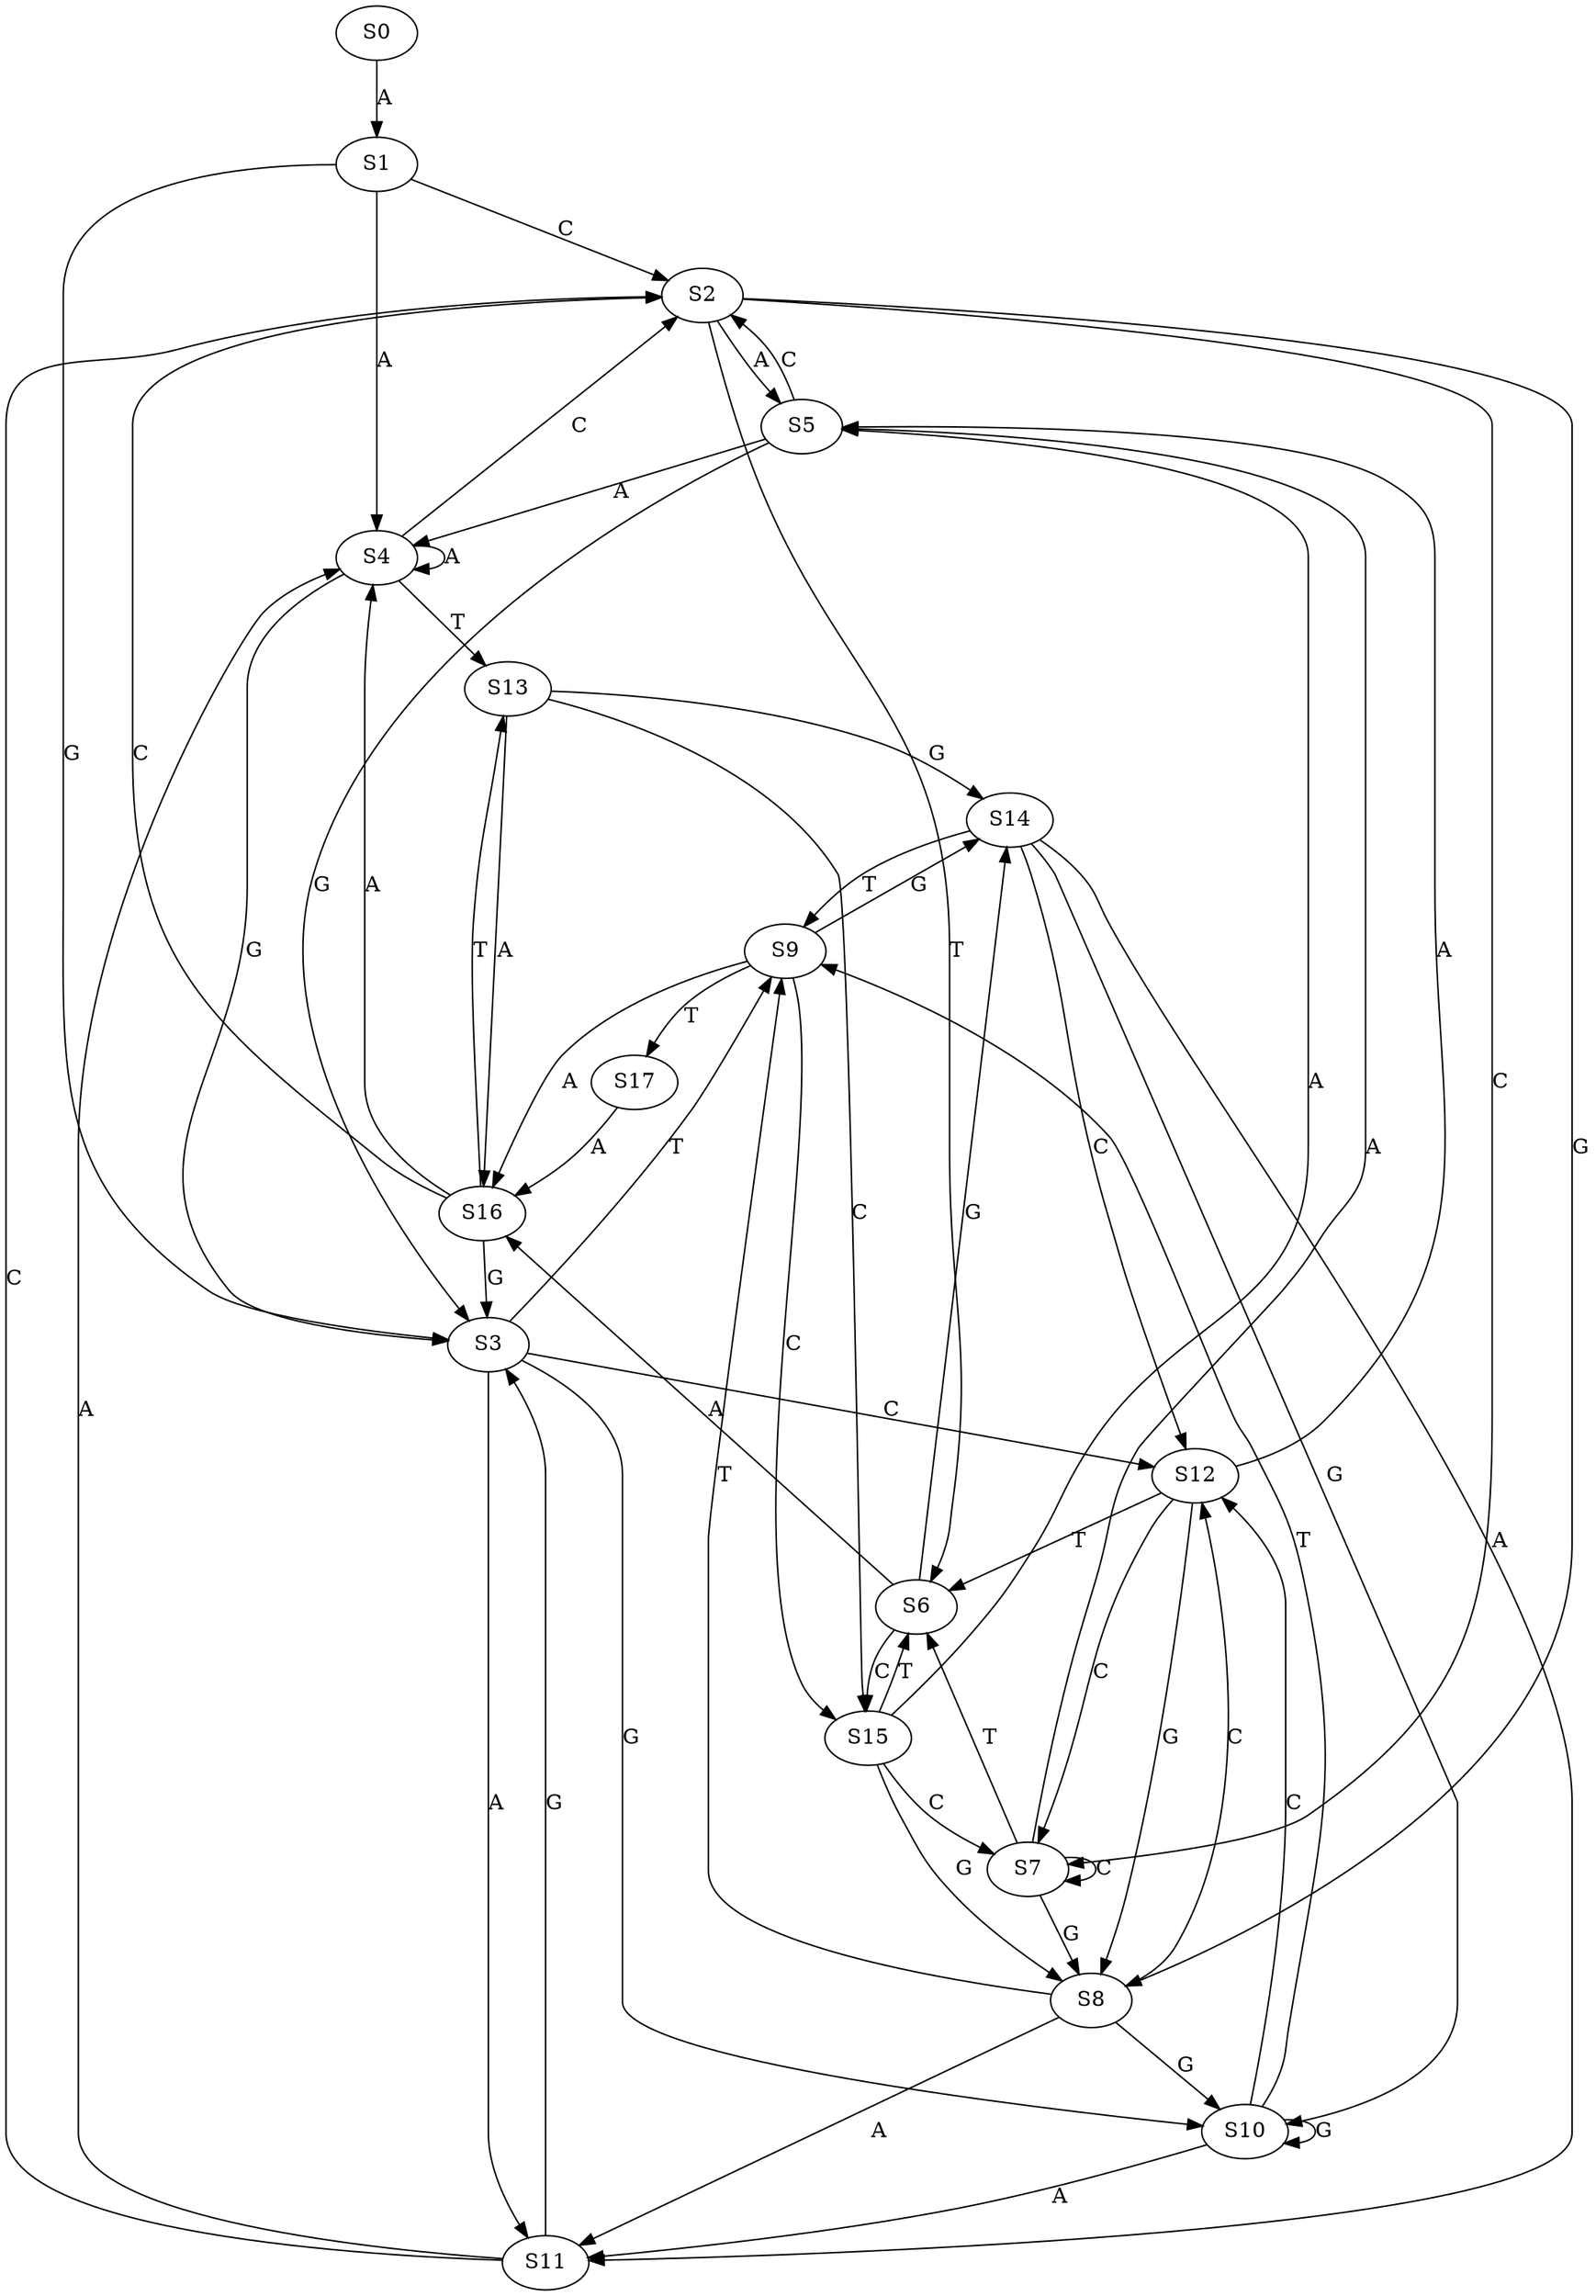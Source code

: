 strict digraph  {
	S0 -> S1 [ label = A ];
	S1 -> S2 [ label = C ];
	S1 -> S3 [ label = G ];
	S1 -> S4 [ label = A ];
	S2 -> S5 [ label = A ];
	S2 -> S6 [ label = T ];
	S2 -> S7 [ label = C ];
	S2 -> S8 [ label = G ];
	S3 -> S9 [ label = T ];
	S3 -> S10 [ label = G ];
	S3 -> S11 [ label = A ];
	S3 -> S12 [ label = C ];
	S4 -> S13 [ label = T ];
	S4 -> S2 [ label = C ];
	S4 -> S3 [ label = G ];
	S4 -> S4 [ label = A ];
	S5 -> S3 [ label = G ];
	S5 -> S2 [ label = C ];
	S5 -> S4 [ label = A ];
	S6 -> S14 [ label = G ];
	S6 -> S15 [ label = C ];
	S6 -> S16 [ label = A ];
	S7 -> S8 [ label = G ];
	S7 -> S7 [ label = C ];
	S7 -> S5 [ label = A ];
	S7 -> S6 [ label = T ];
	S8 -> S10 [ label = G ];
	S8 -> S9 [ label = T ];
	S8 -> S11 [ label = A ];
	S8 -> S12 [ label = C ];
	S9 -> S16 [ label = A ];
	S9 -> S15 [ label = C ];
	S9 -> S14 [ label = G ];
	S9 -> S17 [ label = T ];
	S10 -> S11 [ label = A ];
	S10 -> S9 [ label = T ];
	S10 -> S10 [ label = G ];
	S10 -> S12 [ label = C ];
	S11 -> S3 [ label = G ];
	S11 -> S4 [ label = A ];
	S11 -> S2 [ label = C ];
	S12 -> S7 [ label = C ];
	S12 -> S6 [ label = T ];
	S12 -> S8 [ label = G ];
	S12 -> S5 [ label = A ];
	S13 -> S16 [ label = A ];
	S13 -> S15 [ label = C ];
	S13 -> S14 [ label = G ];
	S14 -> S11 [ label = A ];
	S14 -> S9 [ label = T ];
	S14 -> S12 [ label = C ];
	S14 -> S10 [ label = G ];
	S15 -> S6 [ label = T ];
	S15 -> S8 [ label = G ];
	S15 -> S7 [ label = C ];
	S15 -> S5 [ label = A ];
	S16 -> S3 [ label = G ];
	S16 -> S13 [ label = T ];
	S16 -> S2 [ label = C ];
	S16 -> S4 [ label = A ];
	S17 -> S16 [ label = A ];
}
